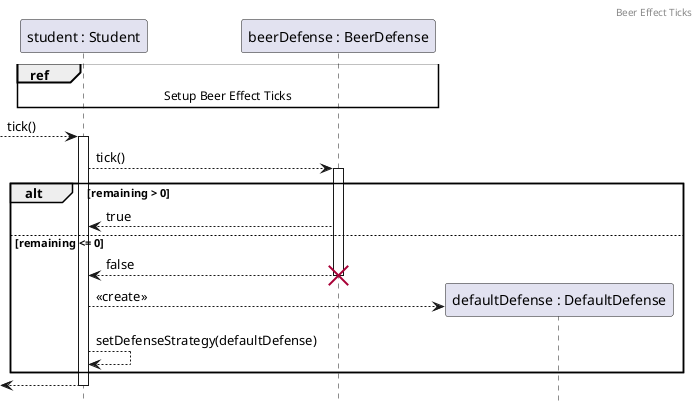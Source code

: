 @startuml BeerEffectTicks
header Beer Effect Ticks
hide footbox

participant student as "student : Student"
participant beerDefense as "beerDefense : BeerDefense"

ref over student, beerDefense : Setup Beer Effect Ticks

---> student ++ : tick()
student --> beerDefense ++ : tick()
alt remaining > 0
    beerDefense --> student : true
else remaining <= 0
    return false
    destroy beerDefense

    create defense as "defaultDefense : DefaultDefense"
    student --> defense : <<create>>

    student --> student : setDefenseStrategy(defaultDefense)
end

return

@enduml